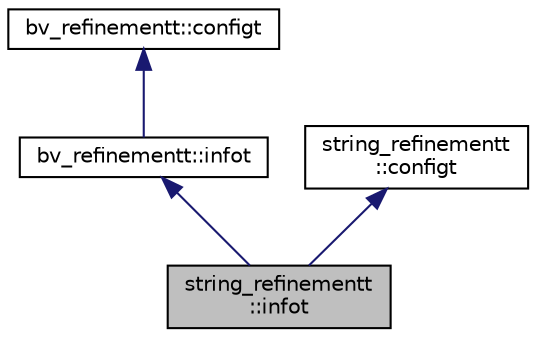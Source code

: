 digraph "string_refinementt::infot"
{
 // LATEX_PDF_SIZE
  bgcolor="transparent";
  edge [fontname="Helvetica",fontsize="10",labelfontname="Helvetica",labelfontsize="10"];
  node [fontname="Helvetica",fontsize="10",shape=record];
  Node1 [label="string_refinementt\l::infot",height=0.2,width=0.4,color="black", fillcolor="grey75", style="filled", fontcolor="black",tooltip="string_refinementt constructor arguments"];
  Node2 -> Node1 [dir="back",color="midnightblue",fontsize="10",style="solid",fontname="Helvetica"];
  Node2 [label="bv_refinementt::infot",height=0.2,width=0.4,color="black",URL="$structbv__refinementt_1_1infot.html",tooltip=" "];
  Node3 -> Node2 [dir="back",color="midnightblue",fontsize="10",style="solid",fontname="Helvetica"];
  Node3 [label="bv_refinementt::configt",height=0.2,width=0.4,color="black",URL="$structbv__refinementt_1_1configt.html",tooltip=" "];
  Node4 -> Node1 [dir="back",color="midnightblue",fontsize="10",style="solid",fontname="Helvetica"];
  Node4 [label="string_refinementt\l::configt",height=0.2,width=0.4,color="black",URL="$structstring__refinementt_1_1configt.html",tooltip=" "];
}

